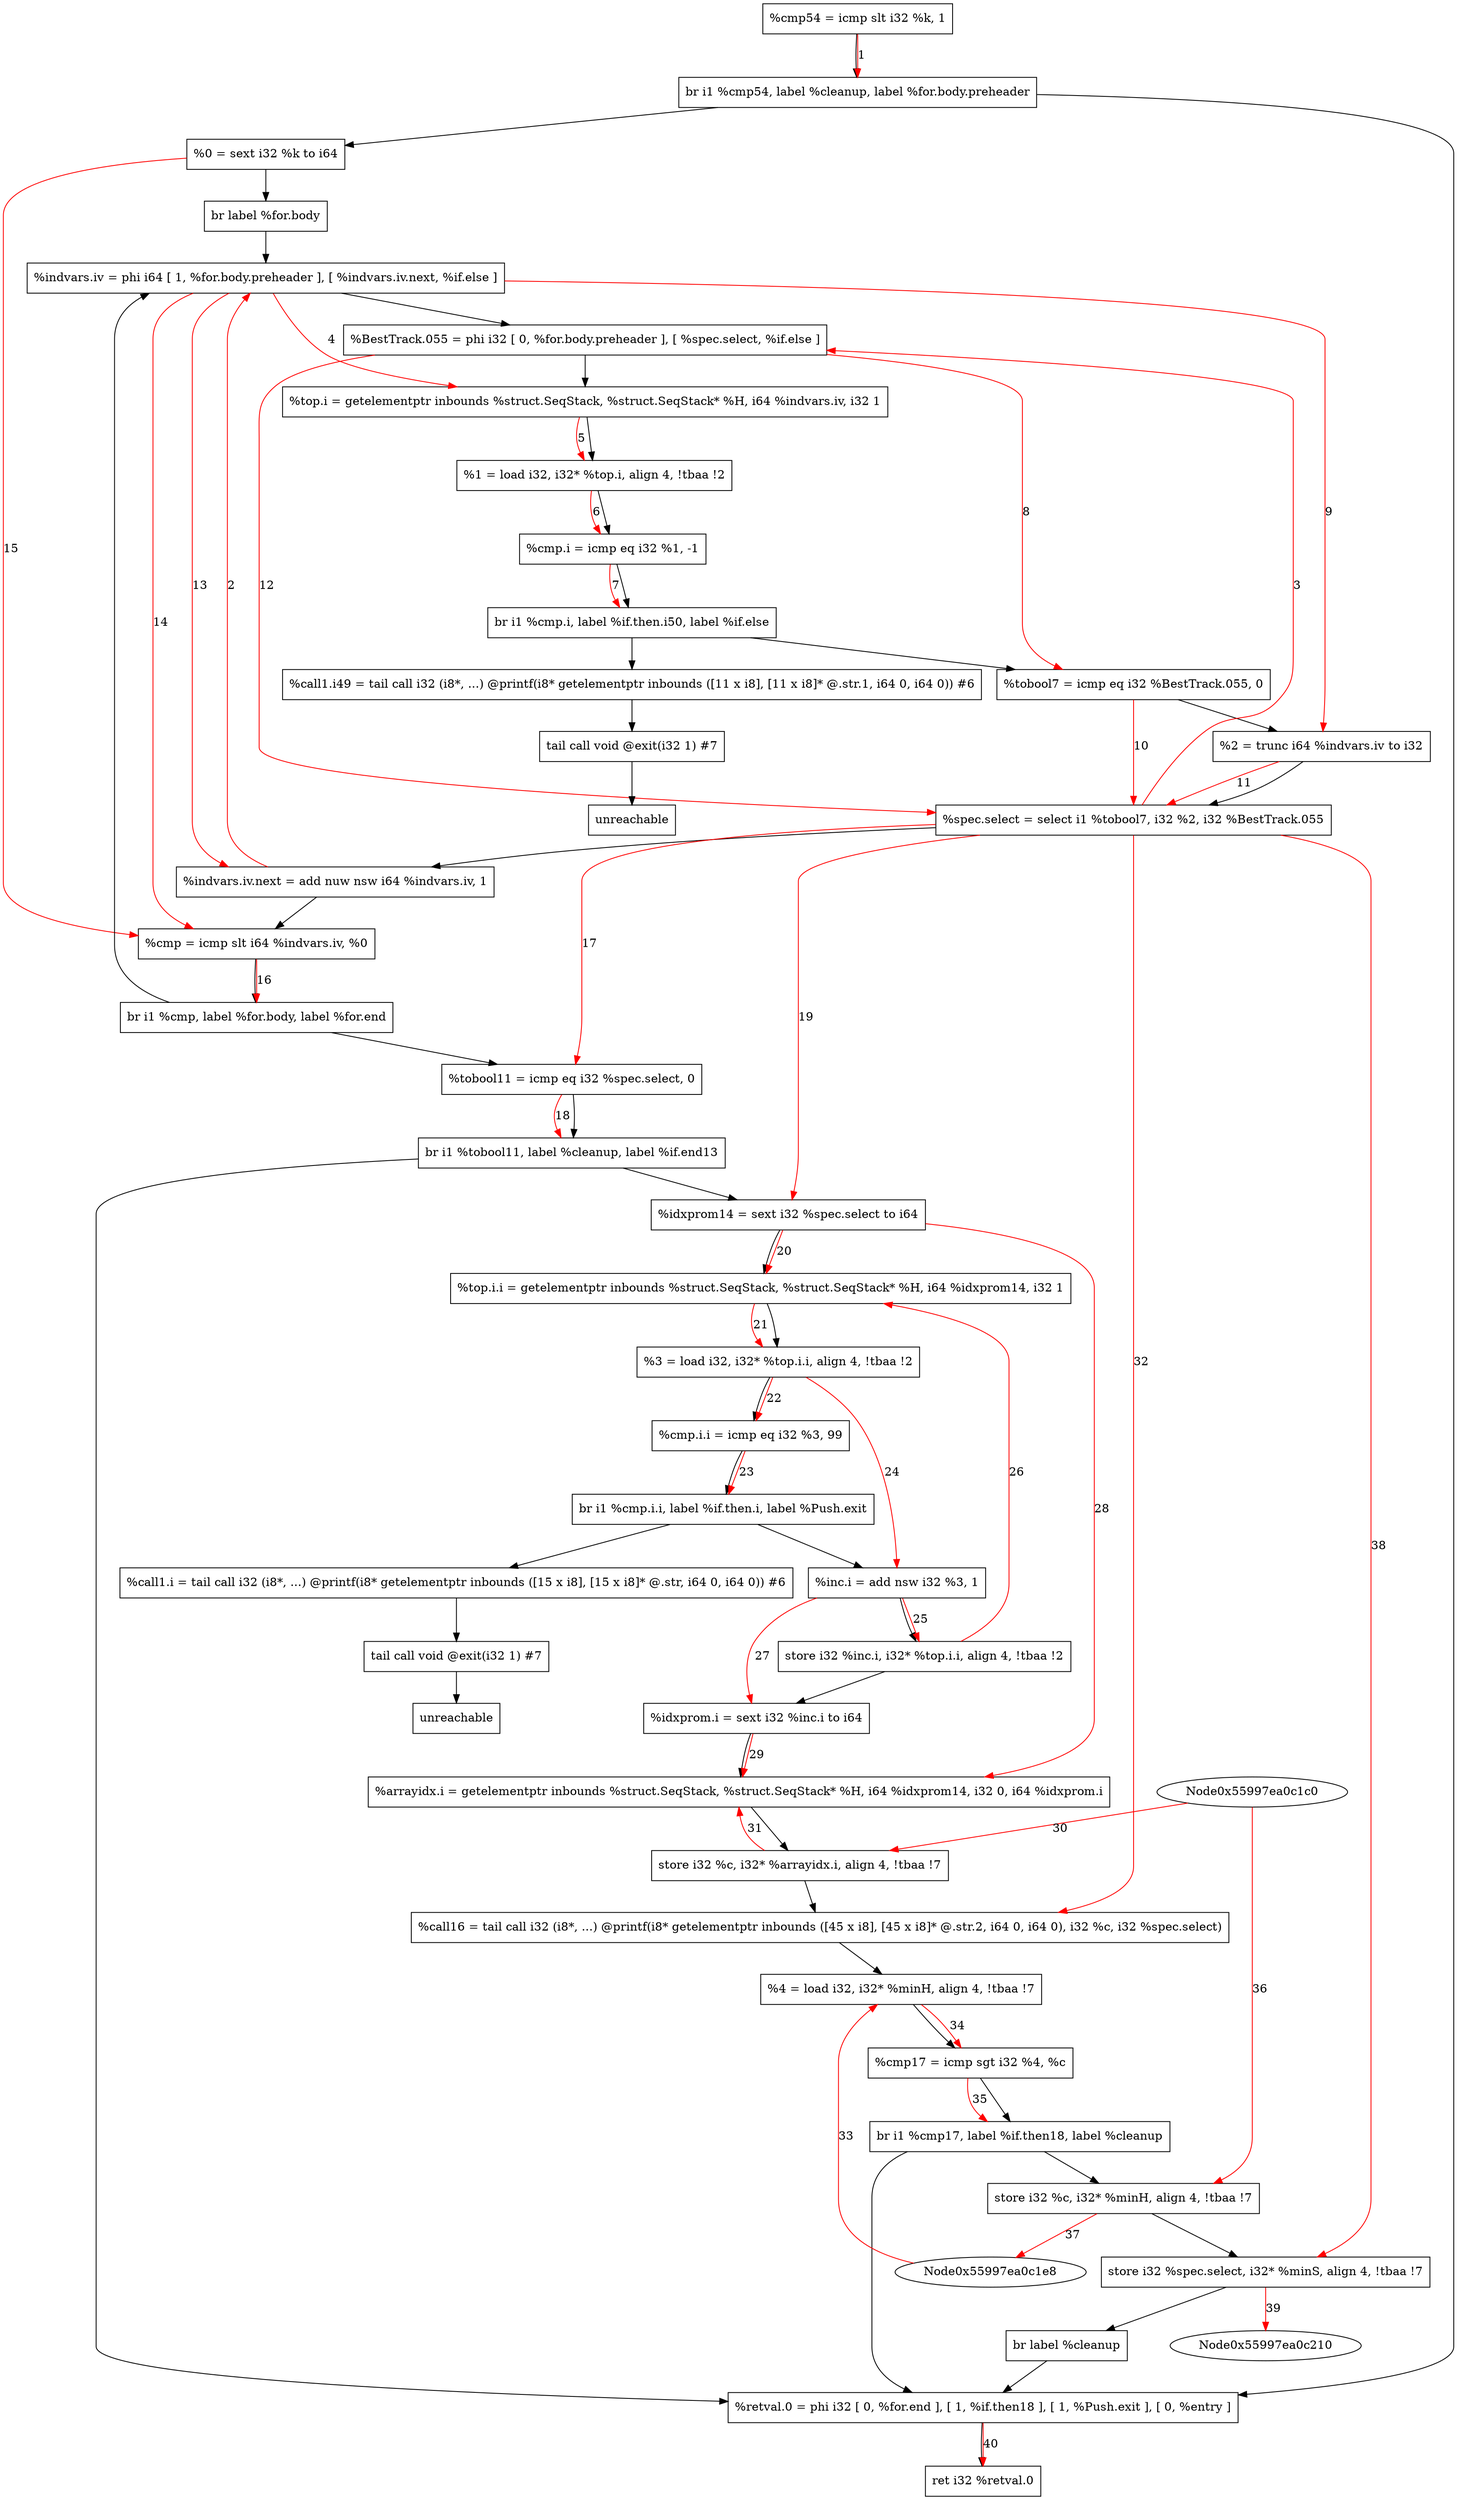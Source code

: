 digraph "CDFG for'Hold' function" {
	Node0x55997ea0c4f0[shape=record, label="  %cmp54 = icmp slt i32 %k, 1"]
	Node0x55997ea0c738[shape=record, label="  br i1 %cmp54, label %cleanup, label %for.body.preheader"]
	Node0x55997ea0c688[shape=record, label="  %0 = sext i32 %k to i64"]
	Node0x55997ea0c878[shape=record, label="  br label %for.body"]
	Node0x55997ea0c9f8[shape=record, label="  %indvars.iv = phi i64 [ 1, %for.body.preheader ], [ %indvars.iv.next, %if.else ]"]
	Node0x55997ea0cd28[shape=record, label="  %BestTrack.055 = phi i32 [ 0, %for.body.preheader ], [ %spec.select, %if.else ]"]
	Node0x55997ea0ce38[shape=record, label="  %top.i = getelementptr inbounds %struct.SeqStack, %struct.SeqStack* %H, i64 %indvars.iv, i32 1"]
	Node0x55997ea0cec8[shape=record, label="  %1 = load i32, i32* %top.i, align 4, !tbaa !2"]
	Node0x55997ea0cf60[shape=record, label="  %cmp.i = icmp eq i32 %1, -1"]
	Node0x55997ea0d0c8[shape=record, label="  br i1 %cmp.i, label %if.then.i50, label %if.else"]
	Node0x55997ea0d160[shape=record, label="  %call1.i49 = tail call i32 (i8*, ...) @printf(i8* getelementptr inbounds ([11 x i8], [11 x i8]* @.str.1, i64 0, i64 0)) #6"]
	Node0x55997ea0d2a0[shape=record, label="  tail call void @exit(i32 1) #7"]
	Node0x55997ea0d340[shape=record, label="  unreachable"]
	Node0x55997ea0d3b0[shape=record, label="  %tobool7 = icmp eq i32 %BestTrack.055, 0"]
	Node0x55997ea0c9a8[shape=record, label="  %2 = trunc i64 %indvars.iv to i32"]
	Node0x55997ea0d468[shape=record, label="  %spec.select = select i1 %tobool7, i32 %2, i32 %BestTrack.055"]
	Node0x55997ea0d4e0[shape=record, label="  %indvars.iv.next = add nuw nsw i64 %indvars.iv, 1"]
	Node0x55997ea0d550[shape=record, label="  %cmp = icmp slt i64 %indvars.iv, %0"]
	Node0x55997ea0d648[shape=record, label="  br i1 %cmp, label %for.body, label %for.end"]
	Node0x55997ea0d6c0[shape=record, label="  %tobool11 = icmp eq i32 %spec.select, 0"]
	Node0x55997ea0dab8[shape=record, label="  br i1 %tobool11, label %cleanup, label %if.end13"]
	Node0x55997ea0c818[shape=record, label="  %idxprom14 = sext i32 %spec.select to i64"]
	Node0x55997ea0db78[shape=record, label="  %top.i.i = getelementptr inbounds %struct.SeqStack, %struct.SeqStack* %H, i64 %idxprom14, i32 1"]
	Node0x55997ea0ccd8[shape=record, label="  %3 = load i32, i32* %top.i.i, align 4, !tbaa !2"]
	Node0x55997ea0dc20[shape=record, label="  %cmp.i.i = icmp eq i32 %3, 99"]
	Node0x55997ea0de28[shape=record, label="  br i1 %cmp.i.i, label %if.then.i, label %Push.exit"]
	Node0x55997ea0dec0[shape=record, label="  %call1.i = tail call i32 (i8*, ...) @printf(i8* getelementptr inbounds ([15 x i8], [15 x i8]* @.str, i64 0, i64 0)) #6"]
	Node0x55997ea0dff0[shape=record, label="  tail call void @exit(i32 1) #7"]
	Node0x55997ea0e090[shape=record, label="  unreachable"]
	Node0x55997ea0e100[shape=record, label="  %inc.i = add nsw i32 %3, 1"]
	Node0x55997ea0e170[shape=record, label="  store i32 %inc.i, i32* %top.i.i, align 4, !tbaa !2"]
	Node0x55997ea0dd98[shape=record, label="  %idxprom.i = sext i32 %inc.i to i64"]
	Node0x55997ea0e250[shape=record, label="  %arrayidx.i = getelementptr inbounds %struct.SeqStack, %struct.SeqStack* %H, i64 %idxprom14, i32 0, i64 %idxprom.i"]
	Node0x55997ea0e300[shape=record, label="  store i32 %c, i32* %arrayidx.i, align 4, !tbaa !7"]
	Node0x55997ea0e450[shape=record, label="  %call16 = tail call i32 (i8*, ...) @printf(i8* getelementptr inbounds ([45 x i8], [45 x i8]* @.str.2, i64 0, i64 0), i32 %c, i32 %spec.select)"]
	Node0x55997ea0d038[shape=record, label="  %4 = load i32, i32* %minH, align 4, !tbaa !7"]
	Node0x55997ea0e570[shape=record, label="  %cmp17 = icmp sgt i32 %4, %c"]
	Node0x55997ea0a6b8[shape=record, label="  br i1 %cmp17, label %if.then18, label %cleanup"]
	Node0x55997ea0a730[shape=record, label="  store i32 %c, i32* %minH, align 4, !tbaa !7"]
	Node0x55997ea0a7b0[shape=record, label="  store i32 %spec.select, i32* %minS, align 4, !tbaa !7"]
	Node0x55997ea0a628[shape=record, label="  br label %cleanup"]
	Node0x55997ea0a808[shape=record, label="  %retval.0 = phi i32 [ 0, %for.end ], [ 1, %if.then18 ], [ 1, %Push.exit ], [ 0, %entry ]"]
	Node0x55997ea0c478[shape=record, label="  ret i32 %retval.0"]
	Node0x55997ea0c4f0 -> Node0x55997ea0c738
	Node0x55997ea0c738 -> Node0x55997ea0a808
	Node0x55997ea0c738 -> Node0x55997ea0c688
	Node0x55997ea0c688 -> Node0x55997ea0c878
	Node0x55997ea0c878 -> Node0x55997ea0c9f8
	Node0x55997ea0c9f8 -> Node0x55997ea0cd28
	Node0x55997ea0cd28 -> Node0x55997ea0ce38
	Node0x55997ea0ce38 -> Node0x55997ea0cec8
	Node0x55997ea0cec8 -> Node0x55997ea0cf60
	Node0x55997ea0cf60 -> Node0x55997ea0d0c8
	Node0x55997ea0d0c8 -> Node0x55997ea0d160
	Node0x55997ea0d0c8 -> Node0x55997ea0d3b0
	Node0x55997ea0d160 -> Node0x55997ea0d2a0
	Node0x55997ea0d2a0 -> Node0x55997ea0d340
	Node0x55997ea0d3b0 -> Node0x55997ea0c9a8
	Node0x55997ea0c9a8 -> Node0x55997ea0d468
	Node0x55997ea0d468 -> Node0x55997ea0d4e0
	Node0x55997ea0d4e0 -> Node0x55997ea0d550
	Node0x55997ea0d550 -> Node0x55997ea0d648
	Node0x55997ea0d648 -> Node0x55997ea0c9f8
	Node0x55997ea0d648 -> Node0x55997ea0d6c0
	Node0x55997ea0d6c0 -> Node0x55997ea0dab8
	Node0x55997ea0dab8 -> Node0x55997ea0a808
	Node0x55997ea0dab8 -> Node0x55997ea0c818
	Node0x55997ea0c818 -> Node0x55997ea0db78
	Node0x55997ea0db78 -> Node0x55997ea0ccd8
	Node0x55997ea0ccd8 -> Node0x55997ea0dc20
	Node0x55997ea0dc20 -> Node0x55997ea0de28
	Node0x55997ea0de28 -> Node0x55997ea0dec0
	Node0x55997ea0de28 -> Node0x55997ea0e100
	Node0x55997ea0dec0 -> Node0x55997ea0dff0
	Node0x55997ea0dff0 -> Node0x55997ea0e090
	Node0x55997ea0e100 -> Node0x55997ea0e170
	Node0x55997ea0e170 -> Node0x55997ea0dd98
	Node0x55997ea0dd98 -> Node0x55997ea0e250
	Node0x55997ea0e250 -> Node0x55997ea0e300
	Node0x55997ea0e300 -> Node0x55997ea0e450
	Node0x55997ea0e450 -> Node0x55997ea0d038
	Node0x55997ea0d038 -> Node0x55997ea0e570
	Node0x55997ea0e570 -> Node0x55997ea0a6b8
	Node0x55997ea0a6b8 -> Node0x55997ea0a730
	Node0x55997ea0a6b8 -> Node0x55997ea0a808
	Node0x55997ea0a730 -> Node0x55997ea0a7b0
	Node0x55997ea0a7b0 -> Node0x55997ea0a628
	Node0x55997ea0a628 -> Node0x55997ea0a808
	Node0x55997ea0a808 -> Node0x55997ea0c478
edge [color=red]
	Node0x55997ea0c4f0 -> Node0x55997ea0c738[label="1"]
	Node0x55997ea0d4e0 -> Node0x55997ea0c9f8[label="2"]
	Node0x55997ea0d468 -> Node0x55997ea0cd28[label="3"]
	Node0x55997ea0c9f8 -> Node0x55997ea0ce38[label="4"]
	Node0x55997ea0ce38 -> Node0x55997ea0cec8[label="5"]
	Node0x55997ea0cec8 -> Node0x55997ea0cf60[label="6"]
	Node0x55997ea0cf60 -> Node0x55997ea0d0c8[label="7"]
	Node0x55997ea0cd28 -> Node0x55997ea0d3b0[label="8"]
	Node0x55997ea0c9f8 -> Node0x55997ea0c9a8[label="9"]
	Node0x55997ea0d3b0 -> Node0x55997ea0d468[label="10"]
	Node0x55997ea0c9a8 -> Node0x55997ea0d468[label="11"]
	Node0x55997ea0cd28 -> Node0x55997ea0d468[label="12"]
	Node0x55997ea0c9f8 -> Node0x55997ea0d4e0[label="13"]
	Node0x55997ea0c9f8 -> Node0x55997ea0d550[label="14"]
	Node0x55997ea0c688 -> Node0x55997ea0d550[label="15"]
	Node0x55997ea0d550 -> Node0x55997ea0d648[label="16"]
	Node0x55997ea0d468 -> Node0x55997ea0d6c0[label="17"]
	Node0x55997ea0d6c0 -> Node0x55997ea0dab8[label="18"]
	Node0x55997ea0d468 -> Node0x55997ea0c818[label="19"]
	Node0x55997ea0c818 -> Node0x55997ea0db78[label="20"]
	Node0x55997ea0db78 -> Node0x55997ea0ccd8[label="21"]
	Node0x55997ea0ccd8 -> Node0x55997ea0dc20[label="22"]
	Node0x55997ea0dc20 -> Node0x55997ea0de28[label="23"]
	Node0x55997ea0ccd8 -> Node0x55997ea0e100[label="24"]
	Node0x55997ea0e100 -> Node0x55997ea0e170[label="25"]
	Node0x55997ea0e170 -> Node0x55997ea0db78[label="26"]
	Node0x55997ea0e100 -> Node0x55997ea0dd98[label="27"]
	Node0x55997ea0c818 -> Node0x55997ea0e250[label="28"]
	Node0x55997ea0dd98 -> Node0x55997ea0e250[label="29"]
	Node0x55997ea0c1c0 -> Node0x55997ea0e300[label="30"]
	Node0x55997ea0e300 -> Node0x55997ea0e250[label="31"]
	Node0x55997ea0d468 -> Node0x55997ea0e450[label="32"]
	Node0x55997ea0c1e8 -> Node0x55997ea0d038[label="33"]
	Node0x55997ea0d038 -> Node0x55997ea0e570[label="34"]
	Node0x55997ea0e570 -> Node0x55997ea0a6b8[label="35"]
	Node0x55997ea0c1c0 -> Node0x55997ea0a730[label="36"]
	Node0x55997ea0a730 -> Node0x55997ea0c1e8[label="37"]
	Node0x55997ea0d468 -> Node0x55997ea0a7b0[label="38"]
	Node0x55997ea0a7b0 -> Node0x55997ea0c210[label="39"]
	Node0x55997ea0a808 -> Node0x55997ea0c478[label="40"]
}
